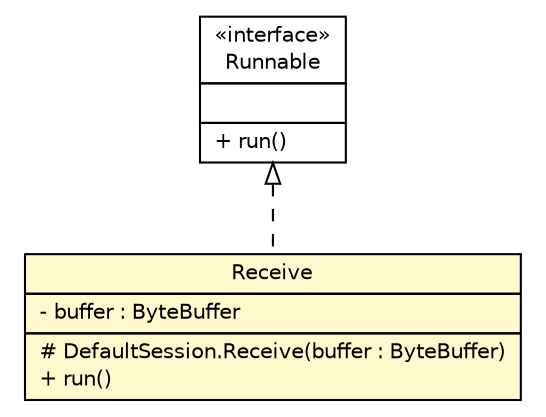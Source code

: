 #!/usr/local/bin/dot
#
# Class diagram 
# Generated by UMLGraph version R5_6 (http://www.umlgraph.org/)
#

digraph G {
	edge [fontname="Helvetica",fontsize=10,labelfontname="Helvetica",labelfontsize=10];
	node [fontname="Helvetica",fontsize=10,shape=plaintext];
	nodesep=0.25;
	ranksep=0.5;
	// de.hsbremen.tc.tnc.tnccs.session.base.simple.DefaultSession.Receive
	c16074 [label=<<table title="de.hsbremen.tc.tnc.tnccs.session.base.simple.DefaultSession.Receive" border="0" cellborder="1" cellspacing="0" cellpadding="2" port="p" bgcolor="lemonChiffon" href="./DefaultSession.Receive.html">
		<tr><td><table border="0" cellspacing="0" cellpadding="1">
<tr><td align="center" balign="center"> Receive </td></tr>
		</table></td></tr>
		<tr><td><table border="0" cellspacing="0" cellpadding="1">
<tr><td align="left" balign="left"> - buffer : ByteBuffer </td></tr>
		</table></td></tr>
		<tr><td><table border="0" cellspacing="0" cellpadding="1">
<tr><td align="left" balign="left"> # DefaultSession.Receive(buffer : ByteBuffer) </td></tr>
<tr><td align="left" balign="left"> + run() </td></tr>
		</table></td></tr>
		</table>>, URL="./DefaultSession.Receive.html", fontname="Helvetica", fontcolor="black", fontsize=10.0];
	//de.hsbremen.tc.tnc.tnccs.session.base.simple.DefaultSession.Receive implements java.lang.Runnable
	c16193:p -> c16074:p [dir=back,arrowtail=empty,style=dashed];
	// java.lang.Runnable
	c16193 [label=<<table title="java.lang.Runnable" border="0" cellborder="1" cellspacing="0" cellpadding="2" port="p" href="http://java.sun.com/j2se/1.4.2/docs/api/java/lang/Runnable.html">
		<tr><td><table border="0" cellspacing="0" cellpadding="1">
<tr><td align="center" balign="center"> &#171;interface&#187; </td></tr>
<tr><td align="center" balign="center"> Runnable </td></tr>
		</table></td></tr>
		<tr><td><table border="0" cellspacing="0" cellpadding="1">
<tr><td align="left" balign="left">  </td></tr>
		</table></td></tr>
		<tr><td><table border="0" cellspacing="0" cellpadding="1">
<tr><td align="left" balign="left"> + run() </td></tr>
		</table></td></tr>
		</table>>, URL="http://java.sun.com/j2se/1.4.2/docs/api/java/lang/Runnable.html", fontname="Helvetica", fontcolor="black", fontsize=10.0];
}

